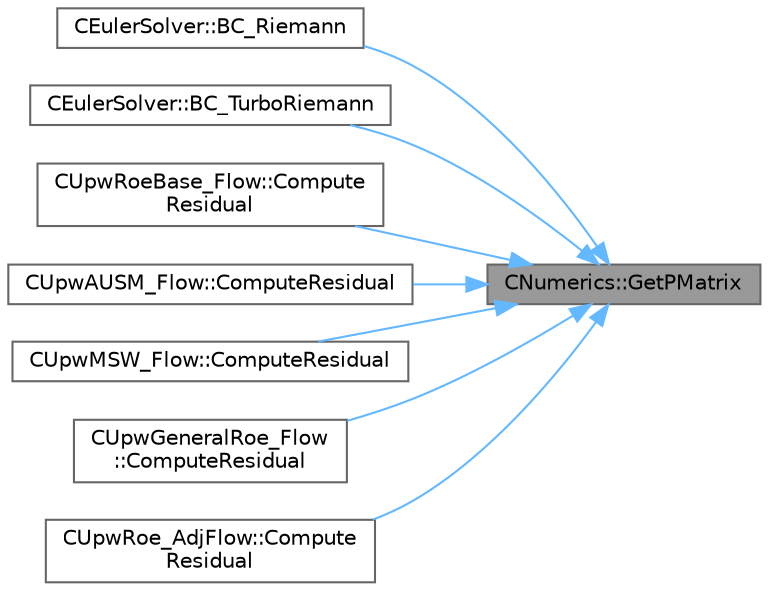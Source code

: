 digraph "CNumerics::GetPMatrix"
{
 // LATEX_PDF_SIZE
  bgcolor="transparent";
  edge [fontname=Helvetica,fontsize=10,labelfontname=Helvetica,labelfontsize=10];
  node [fontname=Helvetica,fontsize=10,shape=box,height=0.2,width=0.4];
  rankdir="RL";
  Node1 [id="Node000001",label="CNumerics::GetPMatrix",height=0.2,width=0.4,color="gray40", fillcolor="grey60", style="filled", fontcolor="black",tooltip="Computation of the matrix P for a generic fluid model."];
  Node1 -> Node2 [id="edge1_Node000001_Node000002",dir="back",color="steelblue1",style="solid",tooltip=" "];
  Node2 [id="Node000002",label="CEulerSolver::BC_Riemann",height=0.2,width=0.4,color="grey40", fillcolor="white", style="filled",URL="$classCEulerSolver.html#a4ad4a65b3fc5a51b1561436736f7f7ca",tooltip="Impose the boundary condition using characteristic recostruction."];
  Node1 -> Node3 [id="edge2_Node000001_Node000003",dir="back",color="steelblue1",style="solid",tooltip=" "];
  Node3 [id="Node000003",label="CEulerSolver::BC_TurboRiemann",height=0.2,width=0.4,color="grey40", fillcolor="white", style="filled",URL="$classCEulerSolver.html#a8e036f2dff1d945d814c93a74159a3cc",tooltip="Impose the boundary condition using characteristic recostruction."];
  Node1 -> Node4 [id="edge3_Node000001_Node000004",dir="back",color="steelblue1",style="solid",tooltip=" "];
  Node4 [id="Node000004",label="CUpwRoeBase_Flow::Compute\lResidual",height=0.2,width=0.4,color="grey40", fillcolor="white", style="filled",URL="$classCUpwRoeBase__Flow.html#ae828f7505381432012daa1618ff9f030",tooltip="Compute the flux from node i to node j, part common to most Roe schemes."];
  Node1 -> Node5 [id="edge4_Node000001_Node000005",dir="back",color="steelblue1",style="solid",tooltip=" "];
  Node5 [id="Node000005",label="CUpwAUSM_Flow::ComputeResidual",height=0.2,width=0.4,color="grey40", fillcolor="white", style="filled",URL="$classCUpwAUSM__Flow.html#a792ec6c1b75f7bbacc33566bbe7c0e88",tooltip="Compute the Roe's flux between two nodes i and j."];
  Node1 -> Node6 [id="edge5_Node000001_Node000006",dir="back",color="steelblue1",style="solid",tooltip=" "];
  Node6 [id="Node000006",label="CUpwMSW_Flow::ComputeResidual",height=0.2,width=0.4,color="grey40", fillcolor="white", style="filled",URL="$classCUpwMSW__Flow.html#a15a276b8ee87e46dec630512f62c1b94",tooltip="Compute the Roe's flux between two nodes i and j."];
  Node1 -> Node7 [id="edge6_Node000001_Node000007",dir="back",color="steelblue1",style="solid",tooltip=" "];
  Node7 [id="Node000007",label="CUpwGeneralRoe_Flow\l::ComputeResidual",height=0.2,width=0.4,color="grey40", fillcolor="white", style="filled",URL="$classCUpwGeneralRoe__Flow.html#ae7835fc0d44bb290bef95f1e5ce3d90f",tooltip="Compute the Roe's flux between two nodes i and j."];
  Node1 -> Node8 [id="edge7_Node000001_Node000008",dir="back",color="steelblue1",style="solid",tooltip=" "];
  Node8 [id="Node000008",label="CUpwRoe_AdjFlow::Compute\lResidual",height=0.2,width=0.4,color="grey40", fillcolor="white", style="filled",URL="$classCUpwRoe__AdjFlow.html#a190e5469a9419ffe74e23fe0c651a115",tooltip="Compute the adjoint Roe's flux between two nodes i and j."];
}

